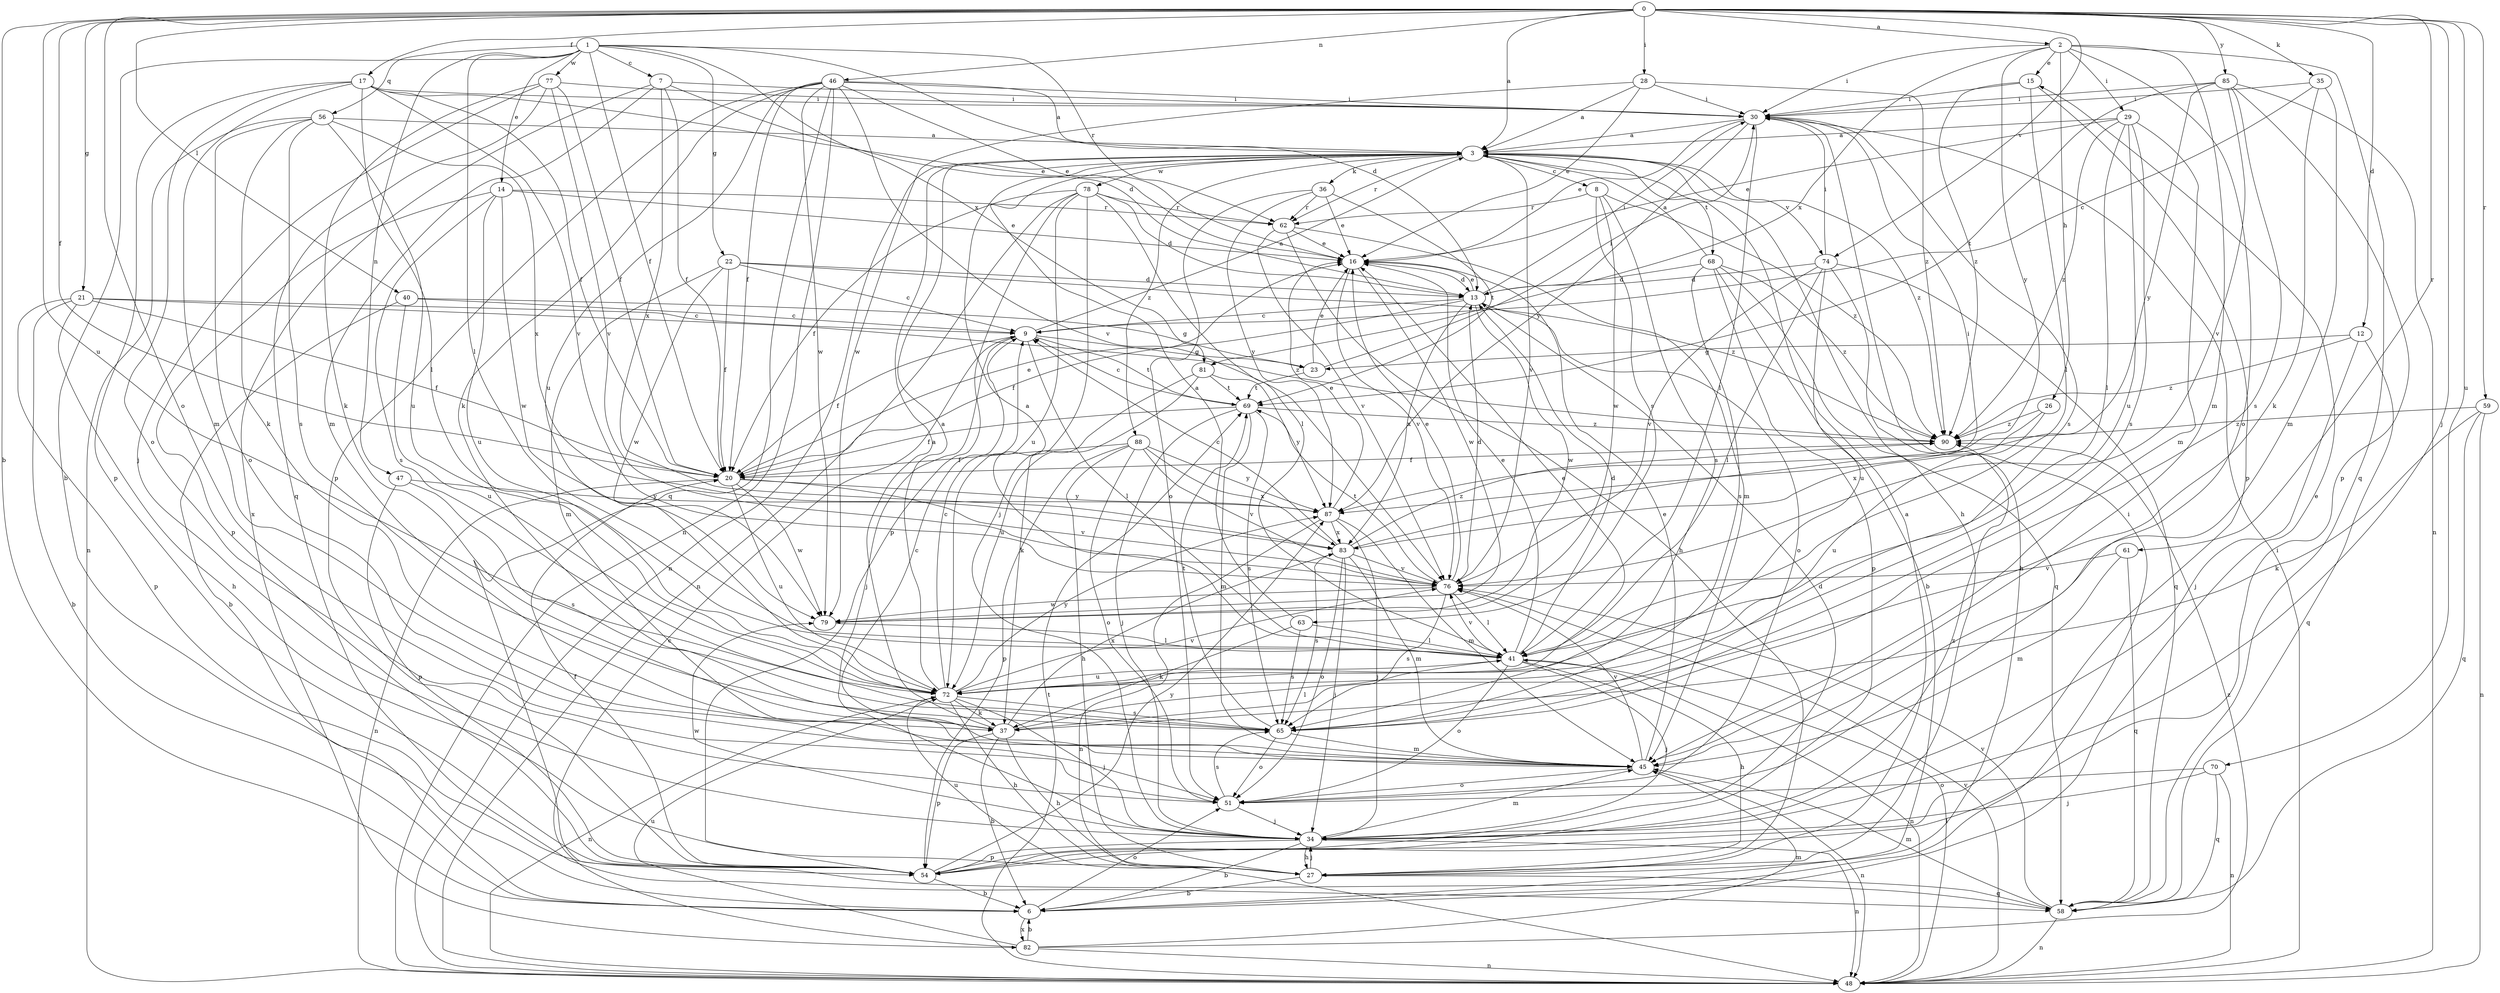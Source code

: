 strict digraph  {
0;
1;
2;
3;
6;
7;
8;
9;
12;
13;
14;
15;
16;
17;
20;
21;
22;
23;
26;
27;
28;
29;
30;
34;
35;
36;
37;
40;
41;
45;
46;
47;
48;
51;
54;
56;
58;
59;
61;
62;
63;
65;
68;
69;
70;
72;
74;
76;
77;
78;
79;
81;
82;
83;
85;
87;
88;
90;
0 -> 2  [label=a];
0 -> 3  [label=a];
0 -> 6  [label=b];
0 -> 12  [label=d];
0 -> 17  [label=f];
0 -> 20  [label=f];
0 -> 21  [label=g];
0 -> 28  [label=i];
0 -> 34  [label=j];
0 -> 35  [label=k];
0 -> 40  [label=l];
0 -> 46  [label=n];
0 -> 51  [label=o];
0 -> 59  [label=r];
0 -> 61  [label=r];
0 -> 70  [label=u];
0 -> 72  [label=u];
0 -> 74  [label=v];
0 -> 85  [label=y];
1 -> 6  [label=b];
1 -> 7  [label=c];
1 -> 13  [label=d];
1 -> 14  [label=e];
1 -> 20  [label=f];
1 -> 22  [label=g];
1 -> 41  [label=l];
1 -> 47  [label=n];
1 -> 56  [label=q];
1 -> 62  [label=r];
1 -> 77  [label=w];
1 -> 81  [label=x];
2 -> 15  [label=e];
2 -> 26  [label=h];
2 -> 29  [label=i];
2 -> 30  [label=i];
2 -> 45  [label=m];
2 -> 51  [label=o];
2 -> 58  [label=q];
2 -> 81  [label=x];
2 -> 87  [label=y];
3 -> 8  [label=c];
3 -> 27  [label=h];
3 -> 36  [label=k];
3 -> 48  [label=n];
3 -> 62  [label=r];
3 -> 68  [label=t];
3 -> 74  [label=v];
3 -> 76  [label=v];
3 -> 78  [label=w];
3 -> 88  [label=z];
3 -> 90  [label=z];
6 -> 15  [label=e];
6 -> 30  [label=i];
6 -> 51  [label=o];
6 -> 82  [label=x];
7 -> 13  [label=d];
7 -> 20  [label=f];
7 -> 30  [label=i];
7 -> 45  [label=m];
7 -> 82  [label=x];
7 -> 83  [label=x];
8 -> 62  [label=r];
8 -> 63  [label=s];
8 -> 65  [label=s];
8 -> 79  [label=w];
8 -> 90  [label=z];
9 -> 3  [label=a];
9 -> 20  [label=f];
9 -> 23  [label=g];
9 -> 34  [label=j];
9 -> 41  [label=l];
9 -> 69  [label=t];
12 -> 23  [label=g];
12 -> 34  [label=j];
12 -> 58  [label=q];
12 -> 90  [label=z];
13 -> 9  [label=c];
13 -> 16  [label=e];
13 -> 20  [label=f];
13 -> 30  [label=i];
13 -> 51  [label=o];
13 -> 79  [label=w];
13 -> 83  [label=x];
14 -> 16  [label=e];
14 -> 54  [label=p];
14 -> 62  [label=r];
14 -> 65  [label=s];
14 -> 72  [label=u];
14 -> 79  [label=w];
15 -> 30  [label=i];
15 -> 41  [label=l];
15 -> 54  [label=p];
15 -> 90  [label=z];
16 -> 13  [label=d];
16 -> 76  [label=v];
16 -> 79  [label=w];
17 -> 16  [label=e];
17 -> 20  [label=f];
17 -> 30  [label=i];
17 -> 41  [label=l];
17 -> 45  [label=m];
17 -> 51  [label=o];
17 -> 54  [label=p];
17 -> 76  [label=v];
20 -> 16  [label=e];
20 -> 48  [label=n];
20 -> 72  [label=u];
20 -> 76  [label=v];
20 -> 79  [label=w];
20 -> 87  [label=y];
21 -> 6  [label=b];
21 -> 9  [label=c];
21 -> 20  [label=f];
21 -> 27  [label=h];
21 -> 54  [label=p];
21 -> 90  [label=z];
22 -> 9  [label=c];
22 -> 13  [label=d];
22 -> 20  [label=f];
22 -> 45  [label=m];
22 -> 79  [label=w];
22 -> 90  [label=z];
23 -> 16  [label=e];
23 -> 30  [label=i];
23 -> 69  [label=t];
26 -> 72  [label=u];
26 -> 83  [label=x];
26 -> 90  [label=z];
27 -> 3  [label=a];
27 -> 6  [label=b];
27 -> 34  [label=j];
27 -> 58  [label=q];
27 -> 72  [label=u];
28 -> 3  [label=a];
28 -> 16  [label=e];
28 -> 30  [label=i];
28 -> 79  [label=w];
28 -> 90  [label=z];
29 -> 3  [label=a];
29 -> 16  [label=e];
29 -> 41  [label=l];
29 -> 45  [label=m];
29 -> 65  [label=s];
29 -> 72  [label=u];
29 -> 90  [label=z];
30 -> 3  [label=a];
30 -> 16  [label=e];
30 -> 41  [label=l];
30 -> 65  [label=s];
30 -> 87  [label=y];
34 -> 6  [label=b];
34 -> 27  [label=h];
34 -> 45  [label=m];
34 -> 48  [label=n];
34 -> 54  [label=p];
34 -> 79  [label=w];
34 -> 90  [label=z];
35 -> 9  [label=c];
35 -> 30  [label=i];
35 -> 37  [label=k];
35 -> 45  [label=m];
36 -> 16  [label=e];
36 -> 51  [label=o];
36 -> 62  [label=r];
36 -> 69  [label=t];
36 -> 87  [label=y];
37 -> 3  [label=a];
37 -> 6  [label=b];
37 -> 27  [label=h];
37 -> 41  [label=l];
37 -> 54  [label=p];
37 -> 83  [label=x];
40 -> 6  [label=b];
40 -> 9  [label=c];
40 -> 23  [label=g];
40 -> 72  [label=u];
41 -> 3  [label=a];
41 -> 13  [label=d];
41 -> 16  [label=e];
41 -> 27  [label=h];
41 -> 34  [label=j];
41 -> 48  [label=n];
41 -> 51  [label=o];
41 -> 72  [label=u];
41 -> 76  [label=v];
45 -> 9  [label=c];
45 -> 16  [label=e];
45 -> 48  [label=n];
45 -> 51  [label=o];
45 -> 76  [label=v];
46 -> 3  [label=a];
46 -> 16  [label=e];
46 -> 20  [label=f];
46 -> 30  [label=i];
46 -> 37  [label=k];
46 -> 48  [label=n];
46 -> 54  [label=p];
46 -> 58  [label=q];
46 -> 72  [label=u];
46 -> 76  [label=v];
46 -> 79  [label=w];
47 -> 54  [label=p];
47 -> 65  [label=s];
47 -> 87  [label=y];
48 -> 30  [label=i];
48 -> 41  [label=l];
48 -> 69  [label=t];
48 -> 76  [label=v];
51 -> 34  [label=j];
51 -> 65  [label=s];
54 -> 6  [label=b];
54 -> 13  [label=d];
54 -> 20  [label=f];
54 -> 87  [label=y];
56 -> 3  [label=a];
56 -> 37  [label=k];
56 -> 48  [label=n];
56 -> 51  [label=o];
56 -> 65  [label=s];
56 -> 72  [label=u];
56 -> 83  [label=x];
58 -> 45  [label=m];
58 -> 48  [label=n];
58 -> 76  [label=v];
59 -> 37  [label=k];
59 -> 48  [label=n];
59 -> 58  [label=q];
59 -> 90  [label=z];
61 -> 45  [label=m];
61 -> 58  [label=q];
61 -> 76  [label=v];
62 -> 16  [label=e];
62 -> 27  [label=h];
62 -> 45  [label=m];
62 -> 76  [label=v];
63 -> 3  [label=a];
63 -> 37  [label=k];
63 -> 41  [label=l];
63 -> 65  [label=s];
65 -> 45  [label=m];
65 -> 51  [label=o];
65 -> 69  [label=t];
68 -> 3  [label=a];
68 -> 6  [label=b];
68 -> 13  [label=d];
68 -> 54  [label=p];
68 -> 58  [label=q];
68 -> 65  [label=s];
68 -> 90  [label=z];
69 -> 9  [label=c];
69 -> 20  [label=f];
69 -> 34  [label=j];
69 -> 45  [label=m];
69 -> 65  [label=s];
69 -> 90  [label=z];
70 -> 34  [label=j];
70 -> 48  [label=n];
70 -> 51  [label=o];
70 -> 58  [label=q];
72 -> 3  [label=a];
72 -> 9  [label=c];
72 -> 16  [label=e];
72 -> 27  [label=h];
72 -> 34  [label=j];
72 -> 37  [label=k];
72 -> 48  [label=n];
72 -> 65  [label=s];
72 -> 76  [label=v];
72 -> 87  [label=y];
74 -> 13  [label=d];
74 -> 27  [label=h];
74 -> 30  [label=i];
74 -> 41  [label=l];
74 -> 58  [label=q];
74 -> 72  [label=u];
74 -> 76  [label=v];
76 -> 13  [label=d];
76 -> 16  [label=e];
76 -> 41  [label=l];
76 -> 65  [label=s];
76 -> 69  [label=t];
76 -> 79  [label=w];
77 -> 20  [label=f];
77 -> 30  [label=i];
77 -> 34  [label=j];
77 -> 37  [label=k];
77 -> 58  [label=q];
77 -> 76  [label=v];
78 -> 13  [label=d];
78 -> 20  [label=f];
78 -> 34  [label=j];
78 -> 41  [label=l];
78 -> 48  [label=n];
78 -> 54  [label=p];
78 -> 62  [label=r];
78 -> 72  [label=u];
79 -> 41  [label=l];
81 -> 37  [label=k];
81 -> 69  [label=t];
81 -> 72  [label=u];
81 -> 87  [label=y];
82 -> 6  [label=b];
82 -> 9  [label=c];
82 -> 45  [label=m];
82 -> 48  [label=n];
82 -> 72  [label=u];
82 -> 90  [label=z];
83 -> 9  [label=c];
83 -> 30  [label=i];
83 -> 34  [label=j];
83 -> 45  [label=m];
83 -> 51  [label=o];
83 -> 65  [label=s];
83 -> 76  [label=v];
83 -> 90  [label=z];
85 -> 30  [label=i];
85 -> 48  [label=n];
85 -> 54  [label=p];
85 -> 65  [label=s];
85 -> 69  [label=t];
85 -> 76  [label=v];
85 -> 87  [label=y];
87 -> 16  [label=e];
87 -> 34  [label=j];
87 -> 45  [label=m];
87 -> 48  [label=n];
87 -> 83  [label=x];
88 -> 20  [label=f];
88 -> 27  [label=h];
88 -> 51  [label=o];
88 -> 54  [label=p];
88 -> 76  [label=v];
88 -> 83  [label=x];
88 -> 87  [label=y];
90 -> 20  [label=f];
}
